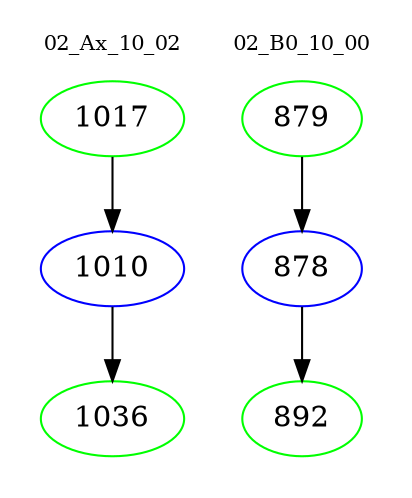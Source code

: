 digraph{
subgraph cluster_0 {
color = white
label = "02_Ax_10_02";
fontsize=10;
T0_1017 [label="1017", color="green"]
T0_1017 -> T0_1010 [color="black"]
T0_1010 [label="1010", color="blue"]
T0_1010 -> T0_1036 [color="black"]
T0_1036 [label="1036", color="green"]
}
subgraph cluster_1 {
color = white
label = "02_B0_10_00";
fontsize=10;
T1_879 [label="879", color="green"]
T1_879 -> T1_878 [color="black"]
T1_878 [label="878", color="blue"]
T1_878 -> T1_892 [color="black"]
T1_892 [label="892", color="green"]
}
}
